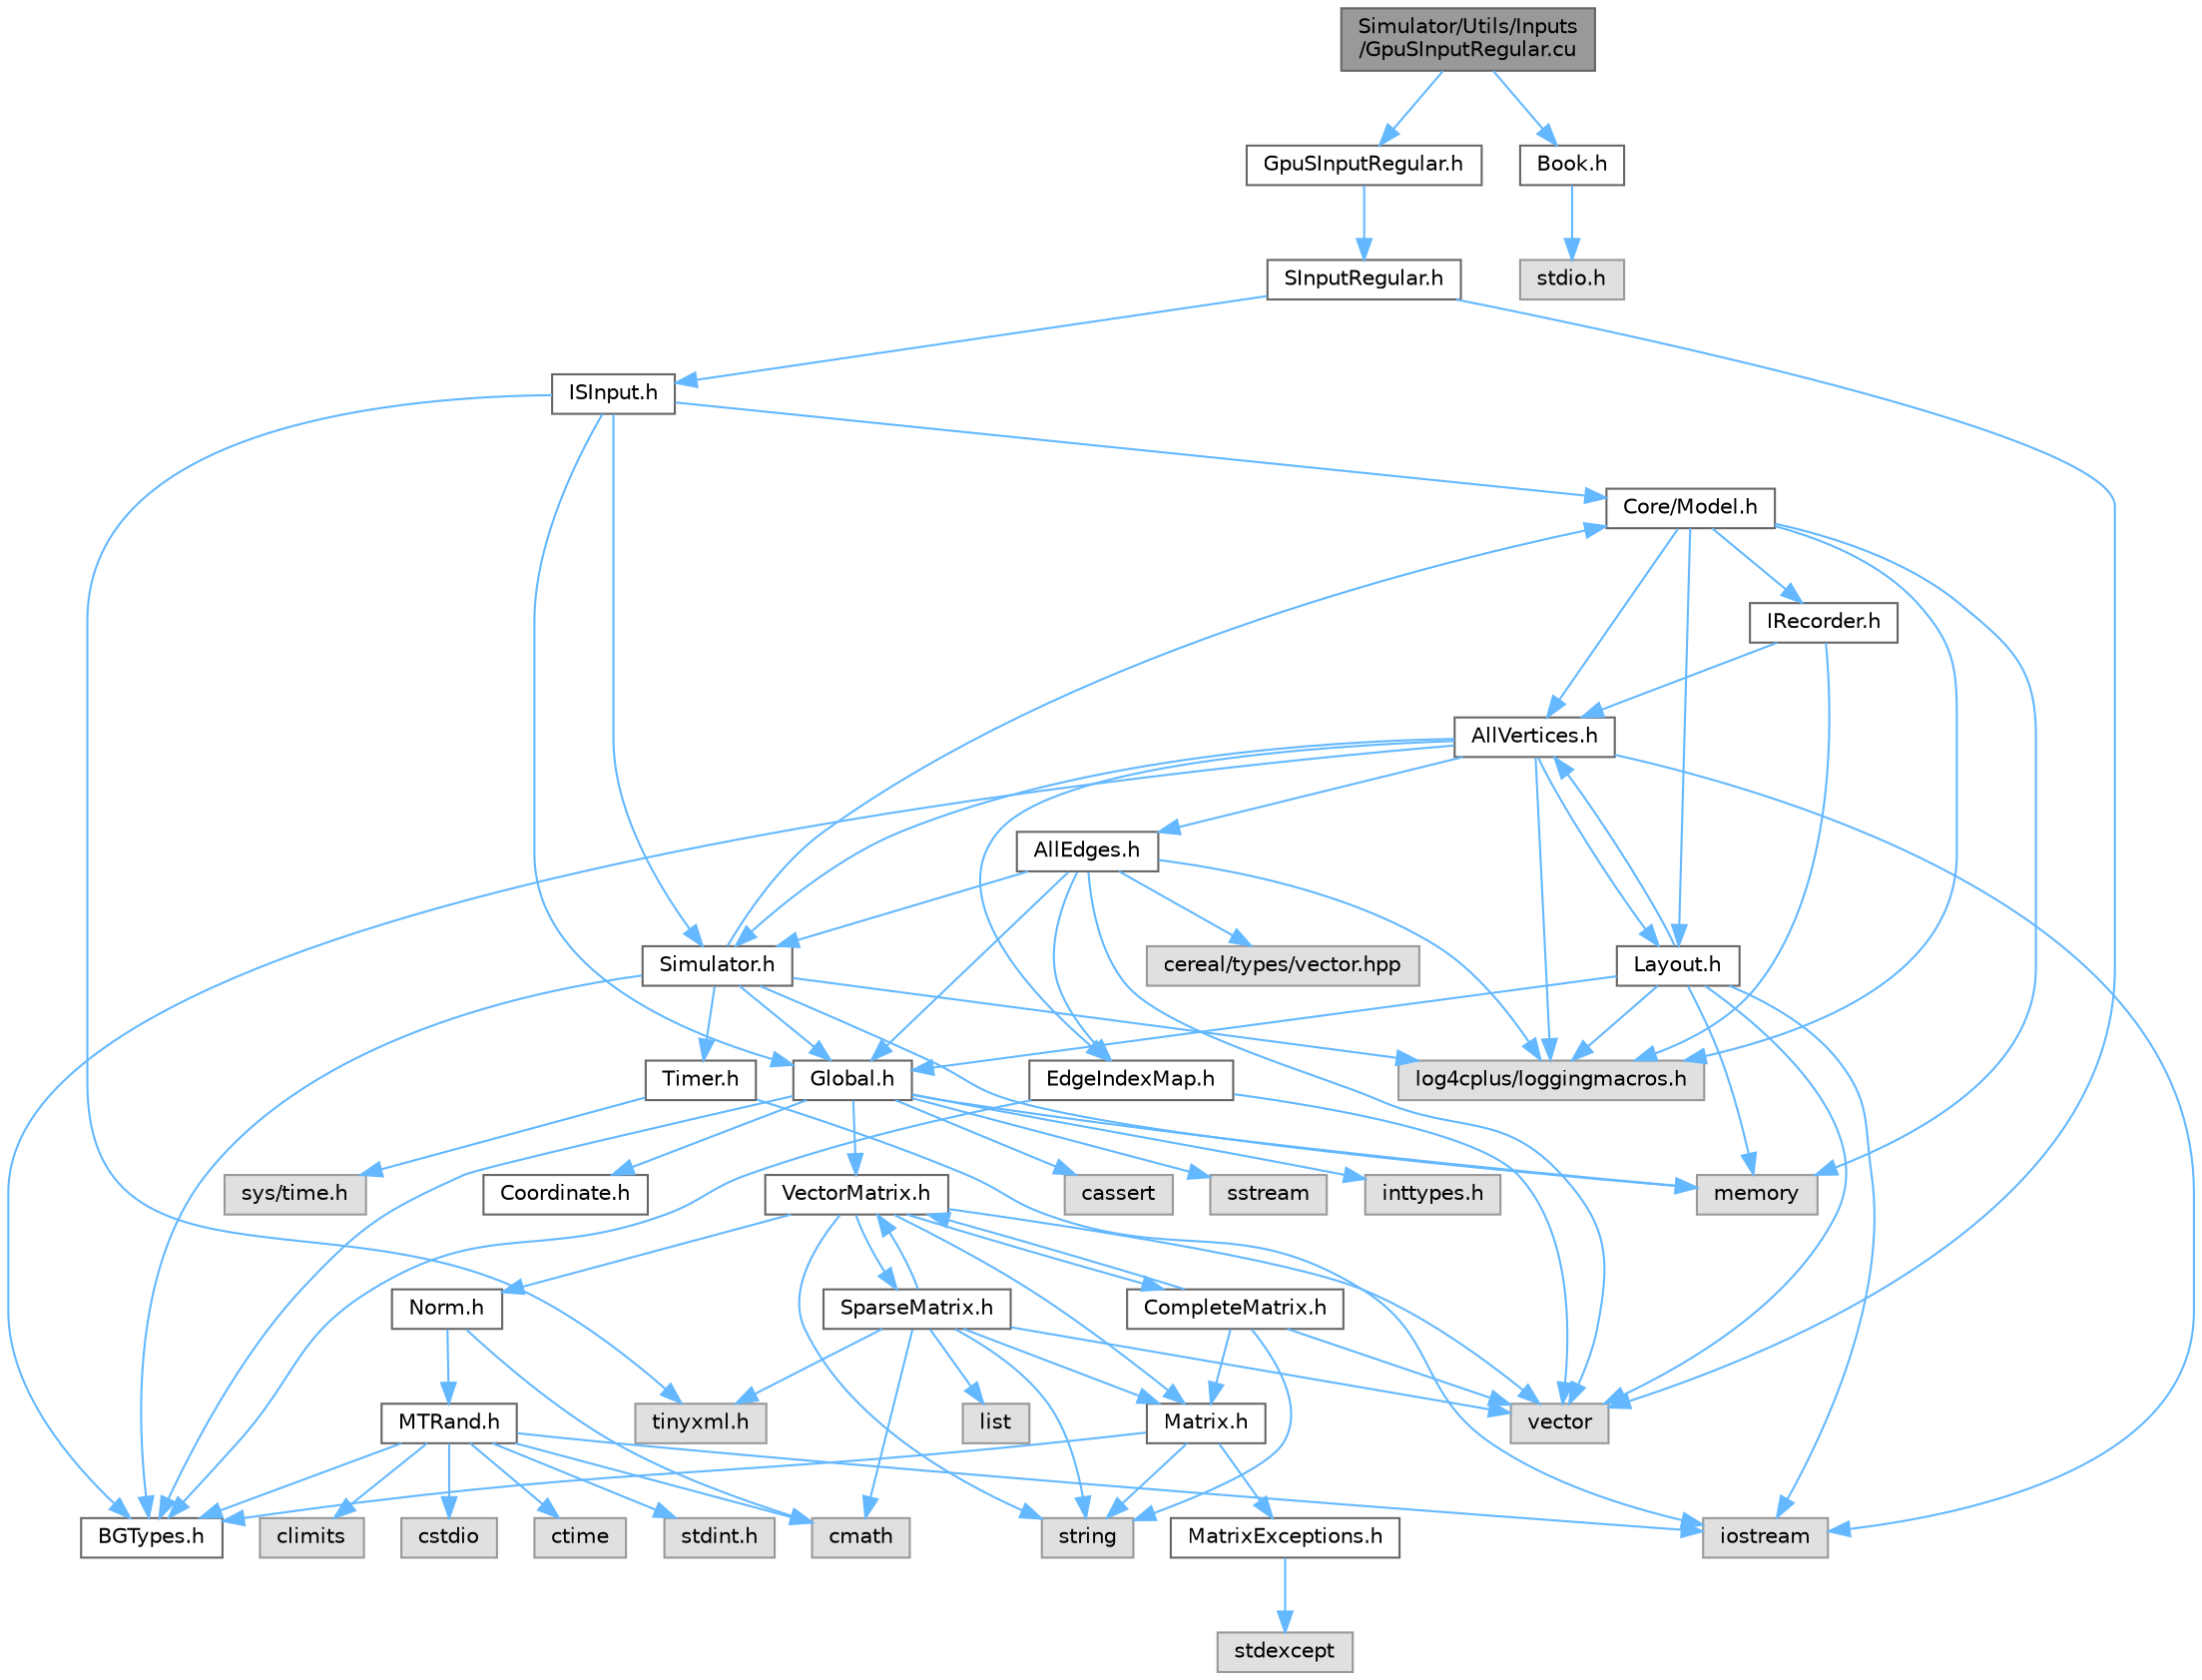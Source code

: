 digraph "Simulator/Utils/Inputs/GpuSInputRegular.cu"
{
 // LATEX_PDF_SIZE
  bgcolor="transparent";
  edge [fontname=Helvetica,fontsize=10,labelfontname=Helvetica,labelfontsize=10];
  node [fontname=Helvetica,fontsize=10,shape=box,height=0.2,width=0.4];
  Node1 [id="Node000001",label="Simulator/Utils/Inputs\l/GpuSInputRegular.cu",height=0.2,width=0.4,color="gray40", fillcolor="grey60", style="filled", fontcolor="black",tooltip="A class that performs stimulus input (implementation Regular) on GPU."];
  Node1 -> Node2 [id="edge1_Node000001_Node000002",color="steelblue1",style="solid",tooltip=" "];
  Node2 [id="Node000002",label="GpuSInputRegular.h",height=0.2,width=0.4,color="grey40", fillcolor="white", style="filled",URL="$_gpu_s_input_regular_8h.html",tooltip="A class that performs stimulus input (implementation Regular on GPU)."];
  Node2 -> Node3 [id="edge2_Node000002_Node000003",color="steelblue1",style="solid",tooltip=" "];
  Node3 [id="Node000003",label="SInputRegular.h",height=0.2,width=0.4,color="grey40", fillcolor="white", style="filled",URL="$_s_input_regular_8h.html",tooltip="A class that performs stimulus input (implementation Regular)."];
  Node3 -> Node4 [id="edge3_Node000003_Node000004",color="steelblue1",style="solid",tooltip=" "];
  Node4 [id="Node000004",label="ISInput.h",height=0.2,width=0.4,color="grey40", fillcolor="white", style="filled",URL="$_i_s_input_8h.html",tooltip="An interface for stimulus input classes."];
  Node4 -> Node5 [id="edge4_Node000004_Node000005",color="steelblue1",style="solid",tooltip=" "];
  Node5 [id="Node000005",label="Core/Model.h",height=0.2,width=0.4,color="grey40", fillcolor="white", style="filled",URL="$_model_8h.html",tooltip="Implementation of Model for graph-based networks."];
  Node5 -> Node6 [id="edge5_Node000005_Node000006",color="steelblue1",style="solid",tooltip=" "];
  Node6 [id="Node000006",label="AllVertices.h",height=0.2,width=0.4,color="grey40", fillcolor="white", style="filled",URL="$_all_vertices_8h.html",tooltip="A container of the base class of all vertex data."];
  Node6 -> Node7 [id="edge6_Node000006_Node000007",color="steelblue1",style="solid",tooltip=" "];
  Node7 [id="Node000007",label="AllEdges.h",height=0.2,width=0.4,color="grey40", fillcolor="white", style="filled",URL="$_all_edges_8h.html",tooltip="An interface and top level implementation for edge classes."];
  Node7 -> Node8 [id="edge7_Node000007_Node000008",color="steelblue1",style="solid",tooltip=" "];
  Node8 [id="Node000008",label="EdgeIndexMap.h",height=0.2,width=0.4,color="grey40", fillcolor="white", style="filled",URL="$_edge_index_map_8h.html",tooltip="A structure maintains outgoing and edges list (forward map)."];
  Node8 -> Node9 [id="edge8_Node000008_Node000009",color="steelblue1",style="solid",tooltip=" "];
  Node9 [id="Node000009",label="BGTypes.h",height=0.2,width=0.4,color="grey40", fillcolor="white", style="filled",URL="$_b_g_types_8h.html",tooltip="Used to define uniform data type sizes based for all operating systems. Also used to test the speed o..."];
  Node8 -> Node10 [id="edge9_Node000008_Node000010",color="steelblue1",style="solid",tooltip=" "];
  Node10 [id="Node000010",label="vector",height=0.2,width=0.4,color="grey60", fillcolor="#E0E0E0", style="filled",tooltip=" "];
  Node7 -> Node11 [id="edge10_Node000007_Node000011",color="steelblue1",style="solid",tooltip=" "];
  Node11 [id="Node000011",label="Global.h",height=0.2,width=0.4,color="grey40", fillcolor="white", style="filled",URL="$_global_8h.html",tooltip="Globally available functions/variables and default parameter values."];
  Node11 -> Node12 [id="edge11_Node000011_Node000012",color="steelblue1",style="solid",tooltip=" "];
  Node12 [id="Node000012",label="cassert",height=0.2,width=0.4,color="grey60", fillcolor="#E0E0E0", style="filled",tooltip=" "];
  Node11 -> Node13 [id="edge12_Node000011_Node000013",color="steelblue1",style="solid",tooltip=" "];
  Node13 [id="Node000013",label="memory",height=0.2,width=0.4,color="grey60", fillcolor="#E0E0E0", style="filled",tooltip=" "];
  Node11 -> Node14 [id="edge13_Node000011_Node000014",color="steelblue1",style="solid",tooltip=" "];
  Node14 [id="Node000014",label="sstream",height=0.2,width=0.4,color="grey60", fillcolor="#E0E0E0", style="filled",tooltip=" "];
  Node11 -> Node15 [id="edge14_Node000011_Node000015",color="steelblue1",style="solid",tooltip=" "];
  Node15 [id="Node000015",label="inttypes.h",height=0.2,width=0.4,color="grey60", fillcolor="#E0E0E0", style="filled",tooltip=" "];
  Node11 -> Node9 [id="edge15_Node000011_Node000009",color="steelblue1",style="solid",tooltip=" "];
  Node11 -> Node16 [id="edge16_Node000011_Node000016",color="steelblue1",style="solid",tooltip=" "];
  Node16 [id="Node000016",label="Coordinate.h",height=0.2,width=0.4,color="grey40", fillcolor="white", style="filled",URL="$_coordinate_8h.html",tooltip="A container for 2-dimensional coordinates."];
  Node11 -> Node17 [id="edge17_Node000011_Node000017",color="steelblue1",style="solid",tooltip=" "];
  Node17 [id="Node000017",label="VectorMatrix.h",height=0.2,width=0.4,color="grey40", fillcolor="white", style="filled",URL="$_vector_matrix_8h.html",tooltip="An efficient implementation of a dynamically-allocated 1D array."];
  Node17 -> Node18 [id="edge18_Node000017_Node000018",color="steelblue1",style="solid",tooltip=" "];
  Node18 [id="Node000018",label="CompleteMatrix.h",height=0.2,width=0.4,color="grey40", fillcolor="white", style="filled",URL="$_complete_matrix_8h.html",tooltip="An efficient implementation of a dynamically-allocated 2D array."];
  Node18 -> Node19 [id="edge19_Node000018_Node000019",color="steelblue1",style="solid",tooltip=" "];
  Node19 [id="Node000019",label="Matrix.h",height=0.2,width=0.4,color="grey40", fillcolor="white", style="filled",URL="$_matrix_8h.html",tooltip="Abstract base class for Matrices."];
  Node19 -> Node9 [id="edge20_Node000019_Node000009",color="steelblue1",style="solid",tooltip=" "];
  Node19 -> Node20 [id="edge21_Node000019_Node000020",color="steelblue1",style="solid",tooltip=" "];
  Node20 [id="Node000020",label="MatrixExceptions.h",height=0.2,width=0.4,color="grey40", fillcolor="white", style="filled",URL="$_matrix_exceptions_8h.html",tooltip="Exception class hierarchy for Matrix classes."];
  Node20 -> Node21 [id="edge22_Node000020_Node000021",color="steelblue1",style="solid",tooltip=" "];
  Node21 [id="Node000021",label="stdexcept",height=0.2,width=0.4,color="grey60", fillcolor="#E0E0E0", style="filled",tooltip=" "];
  Node19 -> Node22 [id="edge23_Node000019_Node000022",color="steelblue1",style="solid",tooltip=" "];
  Node22 [id="Node000022",label="string",height=0.2,width=0.4,color="grey60", fillcolor="#E0E0E0", style="filled",tooltip=" "];
  Node18 -> Node17 [id="edge24_Node000018_Node000017",color="steelblue1",style="solid",tooltip=" "];
  Node18 -> Node22 [id="edge25_Node000018_Node000022",color="steelblue1",style="solid",tooltip=" "];
  Node18 -> Node10 [id="edge26_Node000018_Node000010",color="steelblue1",style="solid",tooltip=" "];
  Node17 -> Node19 [id="edge27_Node000017_Node000019",color="steelblue1",style="solid",tooltip=" "];
  Node17 -> Node23 [id="edge28_Node000017_Node000023",color="steelblue1",style="solid",tooltip=" "];
  Node23 [id="Node000023",label="Norm.h",height=0.2,width=0.4,color="grey40", fillcolor="white", style="filled",URL="$_norm_8h.html",tooltip="Normally distributed random numbers."];
  Node23 -> Node24 [id="edge29_Node000023_Node000024",color="steelblue1",style="solid",tooltip=" "];
  Node24 [id="Node000024",label="MTRand.h",height=0.2,width=0.4,color="grey40", fillcolor="white", style="filled",URL="$_m_t_rand_8h.html",tooltip="Mersenne Twister logic from Nvidia."];
  Node24 -> Node9 [id="edge30_Node000024_Node000009",color="steelblue1",style="solid",tooltip=" "];
  Node24 -> Node25 [id="edge31_Node000024_Node000025",color="steelblue1",style="solid",tooltip=" "];
  Node25 [id="Node000025",label="climits",height=0.2,width=0.4,color="grey60", fillcolor="#E0E0E0", style="filled",tooltip=" "];
  Node24 -> Node26 [id="edge32_Node000024_Node000026",color="steelblue1",style="solid",tooltip=" "];
  Node26 [id="Node000026",label="cmath",height=0.2,width=0.4,color="grey60", fillcolor="#E0E0E0", style="filled",tooltip=" "];
  Node24 -> Node27 [id="edge33_Node000024_Node000027",color="steelblue1",style="solid",tooltip=" "];
  Node27 [id="Node000027",label="cstdio",height=0.2,width=0.4,color="grey60", fillcolor="#E0E0E0", style="filled",tooltip=" "];
  Node24 -> Node28 [id="edge34_Node000024_Node000028",color="steelblue1",style="solid",tooltip=" "];
  Node28 [id="Node000028",label="ctime",height=0.2,width=0.4,color="grey60", fillcolor="#E0E0E0", style="filled",tooltip=" "];
  Node24 -> Node29 [id="edge35_Node000024_Node000029",color="steelblue1",style="solid",tooltip=" "];
  Node29 [id="Node000029",label="iostream",height=0.2,width=0.4,color="grey60", fillcolor="#E0E0E0", style="filled",tooltip=" "];
  Node24 -> Node30 [id="edge36_Node000024_Node000030",color="steelblue1",style="solid",tooltip=" "];
  Node30 [id="Node000030",label="stdint.h",height=0.2,width=0.4,color="grey60", fillcolor="#E0E0E0", style="filled",tooltip=" "];
  Node23 -> Node26 [id="edge37_Node000023_Node000026",color="steelblue1",style="solid",tooltip=" "];
  Node17 -> Node31 [id="edge38_Node000017_Node000031",color="steelblue1",style="solid",tooltip=" "];
  Node31 [id="Node000031",label="SparseMatrix.h",height=0.2,width=0.4,color="grey40", fillcolor="white", style="filled",URL="$_sparse_matrix_8h.html",tooltip="An efficient implementation of a dynamically-allocated 2D sparse array."];
  Node31 -> Node19 [id="edge39_Node000031_Node000019",color="steelblue1",style="solid",tooltip=" "];
  Node31 -> Node17 [id="edge40_Node000031_Node000017",color="steelblue1",style="solid",tooltip=" "];
  Node31 -> Node32 [id="edge41_Node000031_Node000032",color="steelblue1",style="solid",tooltip=" "];
  Node32 [id="Node000032",label="tinyxml.h",height=0.2,width=0.4,color="grey60", fillcolor="#E0E0E0", style="filled",tooltip=" "];
  Node31 -> Node26 [id="edge42_Node000031_Node000026",color="steelblue1",style="solid",tooltip=" "];
  Node31 -> Node33 [id="edge43_Node000031_Node000033",color="steelblue1",style="solid",tooltip=" "];
  Node33 [id="Node000033",label="list",height=0.2,width=0.4,color="grey60", fillcolor="#E0E0E0", style="filled",tooltip=" "];
  Node31 -> Node22 [id="edge44_Node000031_Node000022",color="steelblue1",style="solid",tooltip=" "];
  Node31 -> Node10 [id="edge45_Node000031_Node000010",color="steelblue1",style="solid",tooltip=" "];
  Node17 -> Node22 [id="edge46_Node000017_Node000022",color="steelblue1",style="solid",tooltip=" "];
  Node17 -> Node10 [id="edge47_Node000017_Node000010",color="steelblue1",style="solid",tooltip=" "];
  Node7 -> Node34 [id="edge48_Node000007_Node000034",color="steelblue1",style="solid",tooltip=" "];
  Node34 [id="Node000034",label="Simulator.h",height=0.2,width=0.4,color="grey40", fillcolor="white", style="filled",URL="$_simulator_8h.html",tooltip="Platform independent base class for the Brain Grid simulator. Simulator is a singleton class (a class..."];
  Node34 -> Node9 [id="edge49_Node000034_Node000009",color="steelblue1",style="solid",tooltip=" "];
  Node34 -> Node5 [id="edge50_Node000034_Node000005",color="steelblue1",style="solid",tooltip=" "];
  Node34 -> Node11 [id="edge51_Node000034_Node000011",color="steelblue1",style="solid",tooltip=" "];
  Node34 -> Node35 [id="edge52_Node000034_Node000035",color="steelblue1",style="solid",tooltip=" "];
  Node35 [id="Node000035",label="log4cplus/loggingmacros.h",height=0.2,width=0.4,color="grey60", fillcolor="#E0E0E0", style="filled",tooltip=" "];
  Node34 -> Node13 [id="edge53_Node000034_Node000013",color="steelblue1",style="solid",tooltip=" "];
  Node34 -> Node36 [id="edge54_Node000034_Node000036",color="steelblue1",style="solid",tooltip=" "];
  Node36 [id="Node000036",label="Timer.h",height=0.2,width=0.4,color="grey40", fillcolor="white", style="filled",URL="$_timer_8h.html",tooltip="Timer class, from CSS432."];
  Node36 -> Node29 [id="edge55_Node000036_Node000029",color="steelblue1",style="solid",tooltip=" "];
  Node36 -> Node37 [id="edge56_Node000036_Node000037",color="steelblue1",style="solid",tooltip=" "];
  Node37 [id="Node000037",label="sys/time.h",height=0.2,width=0.4,color="grey60", fillcolor="#E0E0E0", style="filled",tooltip=" "];
  Node7 -> Node38 [id="edge57_Node000007_Node000038",color="steelblue1",style="solid",tooltip=" "];
  Node38 [id="Node000038",label="cereal/types/vector.hpp",height=0.2,width=0.4,color="grey60", fillcolor="#E0E0E0", style="filled",tooltip=" "];
  Node7 -> Node35 [id="edge58_Node000007_Node000035",color="steelblue1",style="solid",tooltip=" "];
  Node7 -> Node10 [id="edge59_Node000007_Node000010",color="steelblue1",style="solid",tooltip=" "];
  Node6 -> Node9 [id="edge60_Node000006_Node000009",color="steelblue1",style="solid",tooltip=" "];
  Node6 -> Node8 [id="edge61_Node000006_Node000008",color="steelblue1",style="solid",tooltip=" "];
  Node6 -> Node39 [id="edge62_Node000006_Node000039",color="steelblue1",style="solid",tooltip=" "];
  Node39 [id="Node000039",label="Layout.h",height=0.2,width=0.4,color="grey40", fillcolor="white", style="filled",URL="$_layout_8h.html",tooltip="The Layout class defines the layout of neurons in neural networks."];
  Node39 -> Node6 [id="edge63_Node000039_Node000006",color="steelblue1",style="solid",tooltip=" "];
  Node39 -> Node11 [id="edge64_Node000039_Node000011",color="steelblue1",style="solid",tooltip=" "];
  Node39 -> Node29 [id="edge65_Node000039_Node000029",color="steelblue1",style="solid",tooltip=" "];
  Node39 -> Node35 [id="edge66_Node000039_Node000035",color="steelblue1",style="solid",tooltip=" "];
  Node39 -> Node13 [id="edge67_Node000039_Node000013",color="steelblue1",style="solid",tooltip=" "];
  Node39 -> Node10 [id="edge68_Node000039_Node000010",color="steelblue1",style="solid",tooltip=" "];
  Node6 -> Node34 [id="edge69_Node000006_Node000034",color="steelblue1",style="solid",tooltip=" "];
  Node6 -> Node29 [id="edge70_Node000006_Node000029",color="steelblue1",style="solid",tooltip=" "];
  Node6 -> Node35 [id="edge71_Node000006_Node000035",color="steelblue1",style="solid",tooltip=" "];
  Node5 -> Node40 [id="edge72_Node000005_Node000040",color="steelblue1",style="solid",tooltip=" "];
  Node40 [id="Node000040",label="IRecorder.h",height=0.2,width=0.4,color="grey40", fillcolor="white", style="filled",URL="$_i_recorder_8h.html",tooltip="An interface for recording spikes history."];
  Node40 -> Node6 [id="edge73_Node000040_Node000006",color="steelblue1",style="solid",tooltip=" "];
  Node40 -> Node35 [id="edge74_Node000040_Node000035",color="steelblue1",style="solid",tooltip=" "];
  Node5 -> Node39 [id="edge75_Node000005_Node000039",color="steelblue1",style="solid",tooltip=" "];
  Node5 -> Node35 [id="edge76_Node000005_Node000035",color="steelblue1",style="solid",tooltip=" "];
  Node5 -> Node13 [id="edge77_Node000005_Node000013",color="steelblue1",style="solid",tooltip=" "];
  Node4 -> Node11 [id="edge78_Node000004_Node000011",color="steelblue1",style="solid",tooltip=" "];
  Node4 -> Node34 [id="edge79_Node000004_Node000034",color="steelblue1",style="solid",tooltip=" "];
  Node4 -> Node32 [id="edge80_Node000004_Node000032",color="steelblue1",style="solid",tooltip=" "];
  Node3 -> Node10 [id="edge81_Node000003_Node000010",color="steelblue1",style="solid",tooltip=" "];
  Node1 -> Node41 [id="edge82_Node000001_Node000041",color="steelblue1",style="solid",tooltip=" "];
  Node41 [id="Node000041",label="Book.h",height=0.2,width=0.4,color="grey40", fillcolor="white", style="filled",URL="$_book_8h.html",tooltip="Handles CUDA exceptions."];
  Node41 -> Node42 [id="edge83_Node000041_Node000042",color="steelblue1",style="solid",tooltip=" "];
  Node42 [id="Node000042",label="stdio.h",height=0.2,width=0.4,color="grey60", fillcolor="#E0E0E0", style="filled",tooltip=" "];
}

